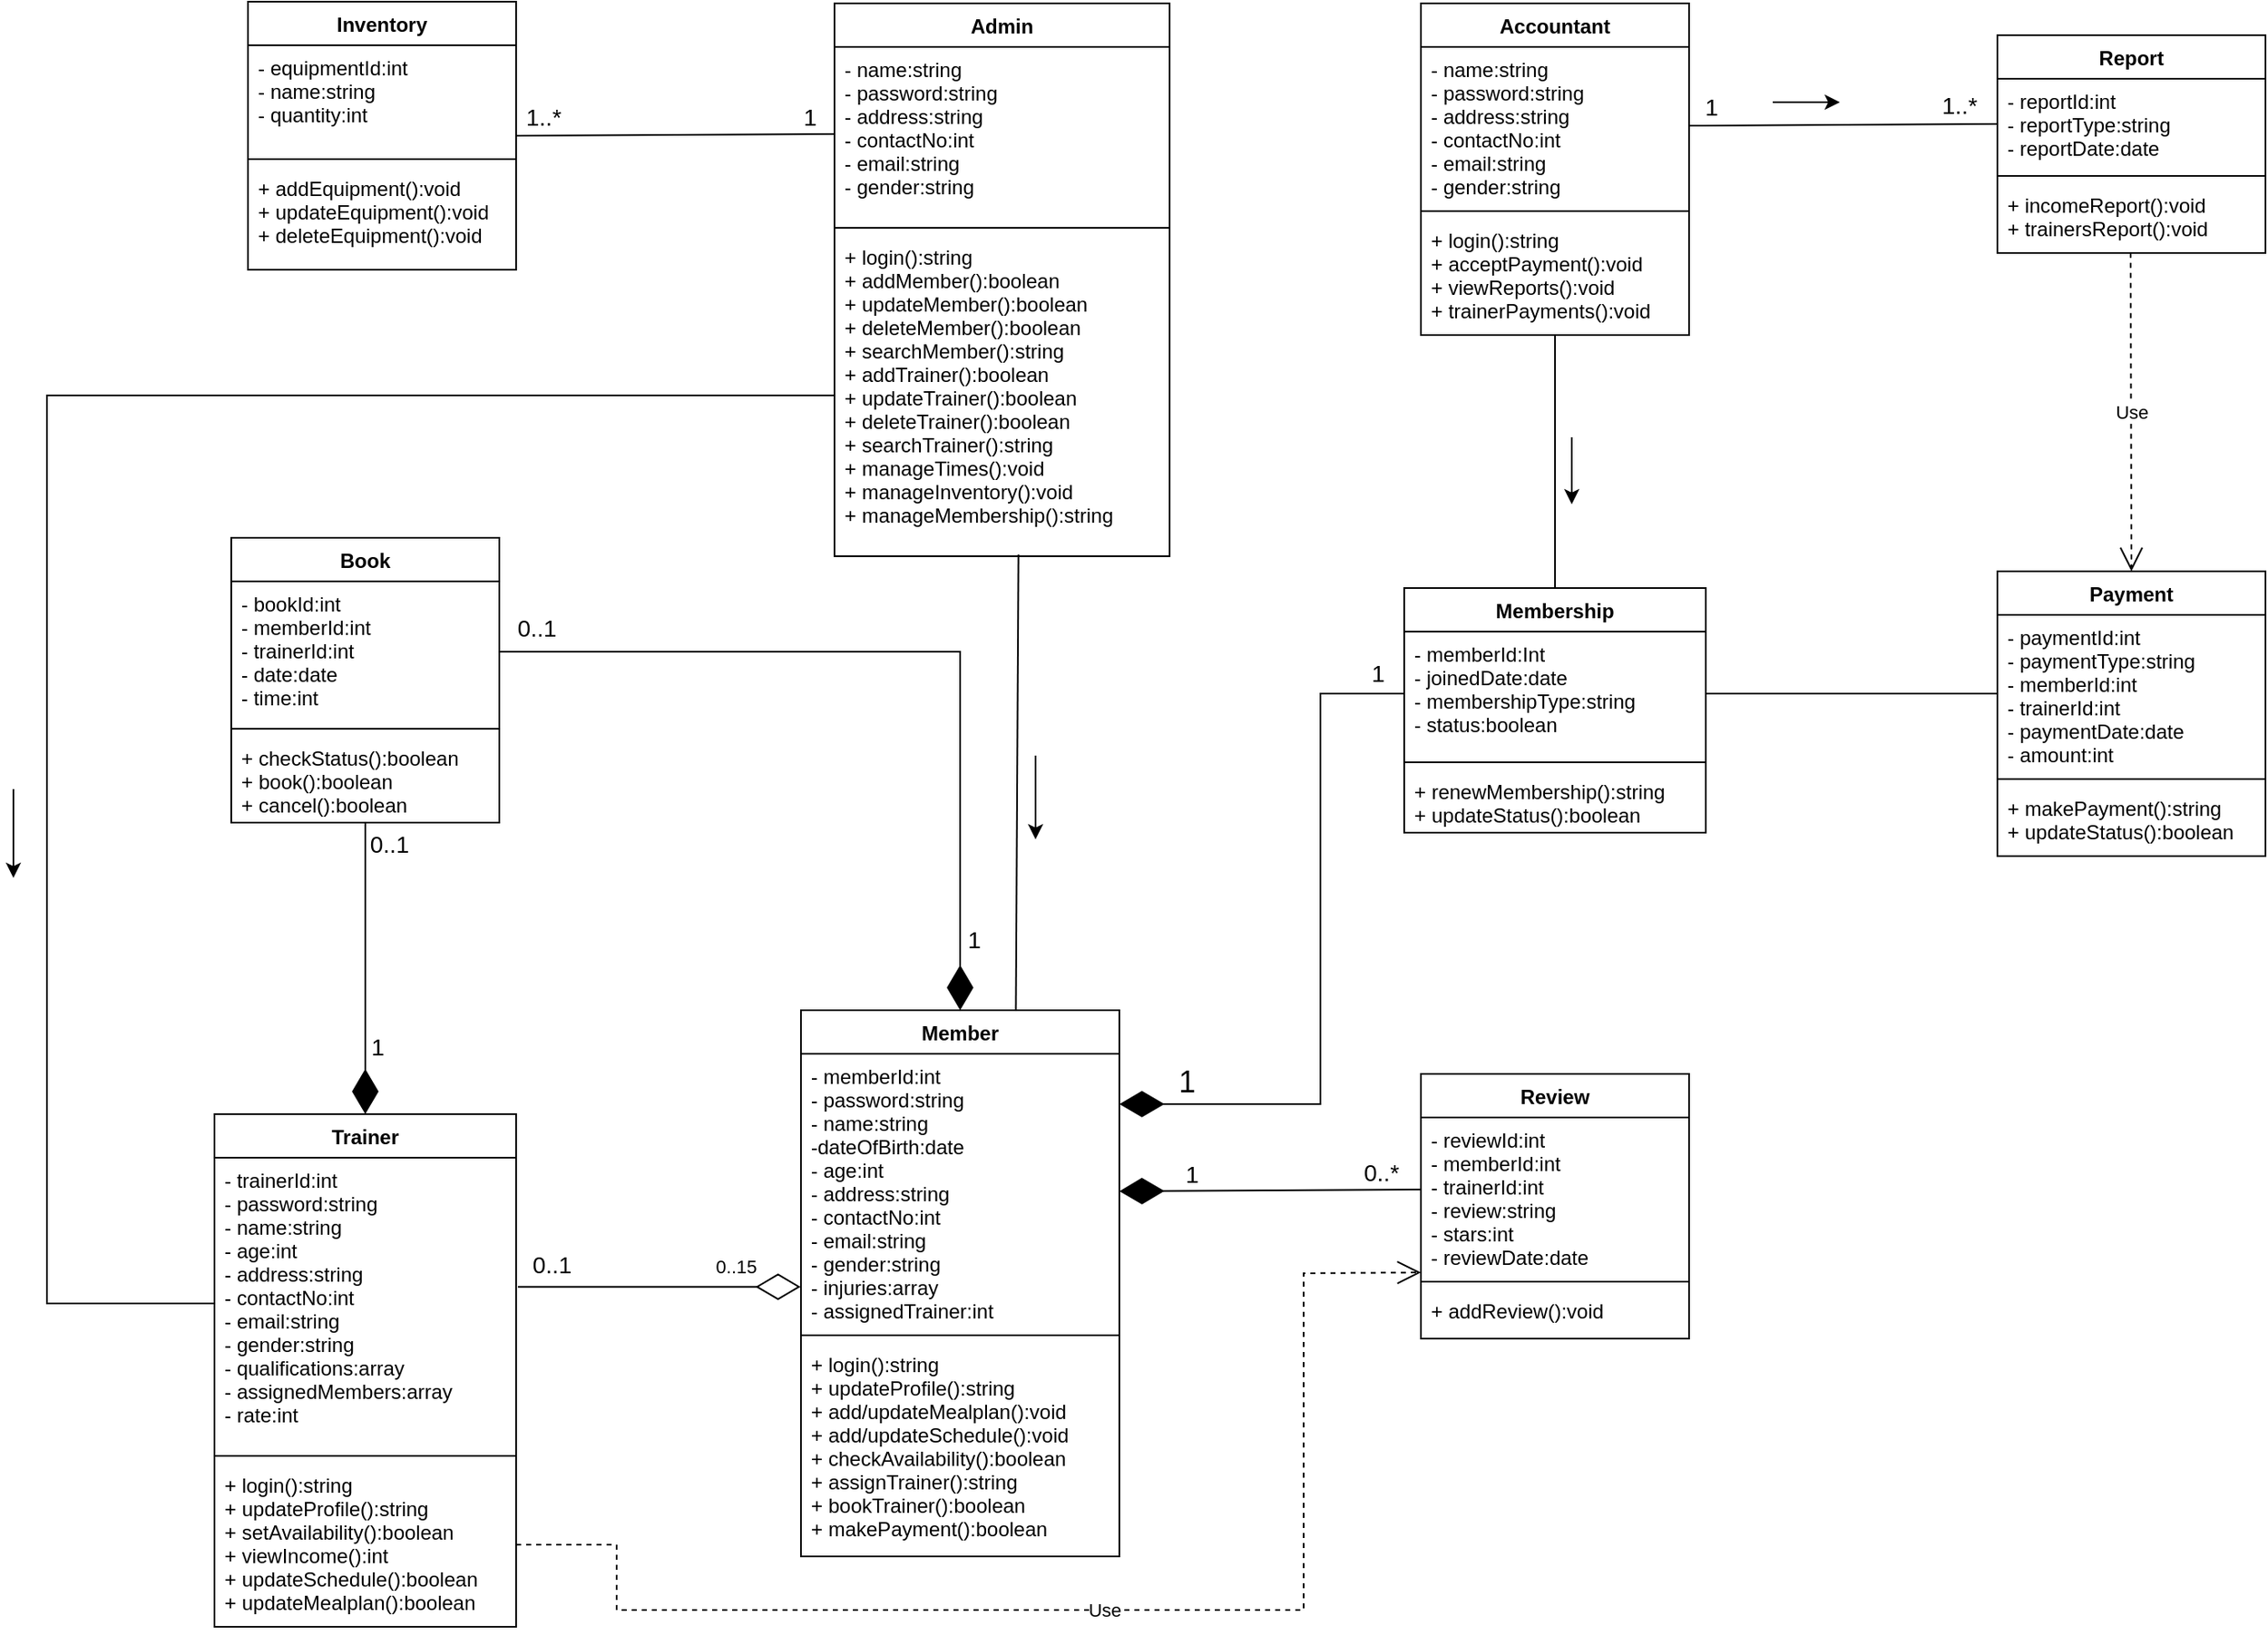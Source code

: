 <mxfile version="14.6.13" type="device"><diagram id="C5RBs43oDa-KdzZeNtuy" name="Page-1"><mxGraphModel dx="1837" dy="1664" grid="1" gridSize="10" guides="1" tooltips="1" connect="1" arrows="1" fold="1" page="1" pageScale="1" pageWidth="827" pageHeight="1169" math="0" shadow="0"><root><mxCell id="WIyWlLk6GJQsqaUBKTNV-0"/><mxCell id="WIyWlLk6GJQsqaUBKTNV-1" parent="WIyWlLk6GJQsqaUBKTNV-0"/><mxCell id="_LoHJ4wsLZvAdKed4TDE-0" value="Admin" style="swimlane;fontStyle=1;align=center;verticalAlign=top;childLayout=stackLayout;horizontal=1;startSize=26;horizontalStack=0;resizeParent=1;resizeParentMax=0;resizeLast=0;collapsible=1;marginBottom=0;" parent="WIyWlLk6GJQsqaUBKTNV-1" vertex="1"><mxGeometry x="-280" y="-169" width="200" height="330" as="geometry"/></mxCell><mxCell id="_LoHJ4wsLZvAdKed4TDE-1" value="- name:string&#10;- password:string&#10;- address:string&#10;- contactNo:int&#10;- email:string&#10;- gender:string" style="text;strokeColor=none;fillColor=none;align=left;verticalAlign=top;spacingLeft=4;spacingRight=4;overflow=hidden;rotatable=0;points=[[0,0.5],[1,0.5]];portConstraint=eastwest;" parent="_LoHJ4wsLZvAdKed4TDE-0" vertex="1"><mxGeometry y="26" width="200" height="104" as="geometry"/></mxCell><mxCell id="_LoHJ4wsLZvAdKed4TDE-2" value="" style="line;strokeWidth=1;fillColor=none;align=left;verticalAlign=middle;spacingTop=-1;spacingLeft=3;spacingRight=3;rotatable=0;labelPosition=right;points=[];portConstraint=eastwest;" parent="_LoHJ4wsLZvAdKed4TDE-0" vertex="1"><mxGeometry y="130" width="200" height="8" as="geometry"/></mxCell><mxCell id="_LoHJ4wsLZvAdKed4TDE-3" value="+ login():string&#10;+ addMember():boolean&#10;+ updateMember():boolean&#10;+ deleteMember():boolean&#10;+ searchMember():string&#10;+ addTrainer():boolean&#10;+ updateTrainer():boolean&#10;+ deleteTrainer():boolean&#10;+ searchTrainer():string&#10;+ manageTimes():void&#10;+ manageInventory():void&#10;+ manageMembership():string&#10;" style="text;strokeColor=none;fillColor=none;align=left;verticalAlign=top;spacingLeft=4;spacingRight=4;overflow=hidden;rotatable=0;points=[[0,0.5],[1,0.5]];portConstraint=eastwest;" parent="_LoHJ4wsLZvAdKed4TDE-0" vertex="1"><mxGeometry y="138" width="200" height="192" as="geometry"/></mxCell><mxCell id="_LoHJ4wsLZvAdKed4TDE-8" value="Accountant" style="swimlane;fontStyle=1;align=center;verticalAlign=top;childLayout=stackLayout;horizontal=1;startSize=26;horizontalStack=0;resizeParent=1;resizeParentMax=0;resizeLast=0;collapsible=1;marginBottom=0;" parent="WIyWlLk6GJQsqaUBKTNV-1" vertex="1"><mxGeometry x="70" y="-169" width="160" height="198" as="geometry"/></mxCell><mxCell id="_LoHJ4wsLZvAdKed4TDE-9" value="- name:string&#10;- password:string&#10;- address:string&#10;- contactNo:int&#10;- email:string&#10;- gender:string" style="text;strokeColor=none;fillColor=none;align=left;verticalAlign=top;spacingLeft=4;spacingRight=4;overflow=hidden;rotatable=0;points=[[0,0.5],[1,0.5]];portConstraint=eastwest;" parent="_LoHJ4wsLZvAdKed4TDE-8" vertex="1"><mxGeometry y="26" width="160" height="94" as="geometry"/></mxCell><mxCell id="_LoHJ4wsLZvAdKed4TDE-10" value="" style="line;strokeWidth=1;fillColor=none;align=left;verticalAlign=middle;spacingTop=-1;spacingLeft=3;spacingRight=3;rotatable=0;labelPosition=right;points=[];portConstraint=eastwest;" parent="_LoHJ4wsLZvAdKed4TDE-8" vertex="1"><mxGeometry y="120" width="160" height="8" as="geometry"/></mxCell><mxCell id="_LoHJ4wsLZvAdKed4TDE-11" value="+ login():string&#10;+ acceptPayment():void&#10;+ viewReports():void&#10;+ trainerPayments():void" style="text;strokeColor=none;fillColor=none;align=left;verticalAlign=top;spacingLeft=4;spacingRight=4;overflow=hidden;rotatable=0;points=[[0,0.5],[1,0.5]];portConstraint=eastwest;" parent="_LoHJ4wsLZvAdKed4TDE-8" vertex="1"><mxGeometry y="128" width="160" height="70" as="geometry"/></mxCell><mxCell id="_LoHJ4wsLZvAdKed4TDE-12" value="Trainer" style="swimlane;fontStyle=1;align=center;verticalAlign=top;childLayout=stackLayout;horizontal=1;startSize=26;horizontalStack=0;resizeParent=1;resizeParentMax=0;resizeLast=0;collapsible=1;marginBottom=0;" parent="WIyWlLk6GJQsqaUBKTNV-1" vertex="1"><mxGeometry x="-650" y="494" width="180" height="306" as="geometry"/></mxCell><mxCell id="_LoHJ4wsLZvAdKed4TDE-13" value="- trainerId:int&#10;- password:string&#10;- name:string&#10;- age:int&#10;- address:string&#10;- contactNo:int&#10;- email:string&#10;- gender:string&#10;- qualifications:array&#10;- assignedMembers:array&#10;- rate:int" style="text;strokeColor=none;fillColor=none;align=left;verticalAlign=top;spacingLeft=4;spacingRight=4;overflow=hidden;rotatable=0;points=[[0,0.5],[1,0.5]];portConstraint=eastwest;" parent="_LoHJ4wsLZvAdKed4TDE-12" vertex="1"><mxGeometry y="26" width="180" height="174" as="geometry"/></mxCell><mxCell id="_LoHJ4wsLZvAdKed4TDE-14" value="" style="line;strokeWidth=1;fillColor=none;align=left;verticalAlign=middle;spacingTop=-1;spacingLeft=3;spacingRight=3;rotatable=0;labelPosition=right;points=[];portConstraint=eastwest;" parent="_LoHJ4wsLZvAdKed4TDE-12" vertex="1"><mxGeometry y="200" width="180" height="8" as="geometry"/></mxCell><mxCell id="_LoHJ4wsLZvAdKed4TDE-15" value="+ login():string&#10;+ updateProfile():string&#10;+ setAvailability():boolean&#10;+ viewIncome():int&#10;+ updateSchedule():boolean&#10;+ updateMealplan():boolean&#10;" style="text;strokeColor=none;fillColor=none;align=left;verticalAlign=top;spacingLeft=4;spacingRight=4;overflow=hidden;rotatable=0;points=[[0,0.5],[1,0.5]];portConstraint=eastwest;" parent="_LoHJ4wsLZvAdKed4TDE-12" vertex="1"><mxGeometry y="208" width="180" height="98" as="geometry"/></mxCell><mxCell id="_LoHJ4wsLZvAdKed4TDE-16" value="Member" style="swimlane;fontStyle=1;align=center;verticalAlign=top;childLayout=stackLayout;horizontal=1;startSize=26;horizontalStack=0;resizeParent=1;resizeParentMax=0;resizeLast=0;collapsible=1;marginBottom=0;" parent="WIyWlLk6GJQsqaUBKTNV-1" vertex="1"><mxGeometry x="-300" y="432" width="190" height="326" as="geometry"/></mxCell><mxCell id="_LoHJ4wsLZvAdKed4TDE-17" value="- memberId:int&#10;- password:string&#10;- name:string&#10;-dateOfBirth:date&#10;- age:int&#10;- address:string&#10;- contactNo:int&#10;- email:string&#10;- gender:string&#10;- injuries:array&#10;- assignedTrainer:int" style="text;strokeColor=none;fillColor=none;align=left;verticalAlign=top;spacingLeft=4;spacingRight=4;overflow=hidden;rotatable=0;points=[[0,0.5],[1,0.5]];portConstraint=eastwest;" parent="_LoHJ4wsLZvAdKed4TDE-16" vertex="1"><mxGeometry y="26" width="190" height="164" as="geometry"/></mxCell><mxCell id="_LoHJ4wsLZvAdKed4TDE-18" value="" style="line;strokeWidth=1;fillColor=none;align=left;verticalAlign=middle;spacingTop=-1;spacingLeft=3;spacingRight=3;rotatable=0;labelPosition=right;points=[];portConstraint=eastwest;" parent="_LoHJ4wsLZvAdKed4TDE-16" vertex="1"><mxGeometry y="190" width="190" height="8" as="geometry"/></mxCell><mxCell id="_LoHJ4wsLZvAdKed4TDE-19" value="+ login():string&#10;+ updateProfile():string&#10;+ add/updateMealplan():void&#10;+ add/updateSchedule():void&#10;+ checkAvailability():boolean&#10;+ assignTrainer():string&#10;+ bookTrainer():boolean&#10;+ makePayment():boolean&#10;" style="text;strokeColor=none;fillColor=none;align=left;verticalAlign=top;spacingLeft=4;spacingRight=4;overflow=hidden;rotatable=0;points=[[0,0.5],[1,0.5]];portConstraint=eastwest;" parent="_LoHJ4wsLZvAdKed4TDE-16" vertex="1"><mxGeometry y="198" width="190" height="128" as="geometry"/></mxCell><mxCell id="_LoHJ4wsLZvAdKed4TDE-20" value="Membership" style="swimlane;fontStyle=1;align=center;verticalAlign=top;childLayout=stackLayout;horizontal=1;startSize=26;horizontalStack=0;resizeParent=1;resizeParentMax=0;resizeLast=0;collapsible=1;marginBottom=0;" parent="WIyWlLk6GJQsqaUBKTNV-1" vertex="1"><mxGeometry x="60" y="180" width="180" height="146" as="geometry"/></mxCell><mxCell id="_LoHJ4wsLZvAdKed4TDE-21" value="- memberId:Int&#10;- joinedDate:date&#10;- membershipType:string&#10;- status:boolean&#10;" style="text;strokeColor=none;fillColor=none;align=left;verticalAlign=top;spacingLeft=4;spacingRight=4;overflow=hidden;rotatable=0;points=[[0,0.5],[1,0.5]];portConstraint=eastwest;" parent="_LoHJ4wsLZvAdKed4TDE-20" vertex="1"><mxGeometry y="26" width="180" height="74" as="geometry"/></mxCell><mxCell id="_LoHJ4wsLZvAdKed4TDE-22" value="" style="line;strokeWidth=1;fillColor=none;align=left;verticalAlign=middle;spacingTop=-1;spacingLeft=3;spacingRight=3;rotatable=0;labelPosition=right;points=[];portConstraint=eastwest;" parent="_LoHJ4wsLZvAdKed4TDE-20" vertex="1"><mxGeometry y="100" width="180" height="8" as="geometry"/></mxCell><mxCell id="_LoHJ4wsLZvAdKed4TDE-23" value="+ renewMembership():string&#10;+ updateStatus():boolean&#10;" style="text;strokeColor=none;fillColor=none;align=left;verticalAlign=top;spacingLeft=4;spacingRight=4;overflow=hidden;rotatable=0;points=[[0,0.5],[1,0.5]];portConstraint=eastwest;" parent="_LoHJ4wsLZvAdKed4TDE-20" vertex="1"><mxGeometry y="108" width="180" height="38" as="geometry"/></mxCell><mxCell id="_LoHJ4wsLZvAdKed4TDE-24" value="Book" style="swimlane;fontStyle=1;align=center;verticalAlign=top;childLayout=stackLayout;horizontal=1;startSize=26;horizontalStack=0;resizeParent=1;resizeParentMax=0;resizeLast=0;collapsible=1;marginBottom=0;" parent="WIyWlLk6GJQsqaUBKTNV-1" vertex="1"><mxGeometry x="-640" y="150" width="160" height="170" as="geometry"/></mxCell><mxCell id="_LoHJ4wsLZvAdKed4TDE-25" value="- bookId:int&#10;- memberId:int&#10;- trainerId:int&#10;- date:date&#10;- time:int&#10;" style="text;strokeColor=none;fillColor=none;align=left;verticalAlign=top;spacingLeft=4;spacingRight=4;overflow=hidden;rotatable=0;points=[[0,0.5],[1,0.5]];portConstraint=eastwest;" parent="_LoHJ4wsLZvAdKed4TDE-24" vertex="1"><mxGeometry y="26" width="160" height="84" as="geometry"/></mxCell><mxCell id="_LoHJ4wsLZvAdKed4TDE-26" value="" style="line;strokeWidth=1;fillColor=none;align=left;verticalAlign=middle;spacingTop=-1;spacingLeft=3;spacingRight=3;rotatable=0;labelPosition=right;points=[];portConstraint=eastwest;" parent="_LoHJ4wsLZvAdKed4TDE-24" vertex="1"><mxGeometry y="110" width="160" height="8" as="geometry"/></mxCell><mxCell id="_LoHJ4wsLZvAdKed4TDE-27" value="+ checkStatus():boolean&#10;+ book():boolean&#10;+ cancel():boolean" style="text;strokeColor=none;fillColor=none;align=left;verticalAlign=top;spacingLeft=4;spacingRight=4;overflow=hidden;rotatable=0;points=[[0,0.5],[1,0.5]];portConstraint=eastwest;" parent="_LoHJ4wsLZvAdKed4TDE-24" vertex="1"><mxGeometry y="118" width="160" height="52" as="geometry"/></mxCell><mxCell id="_LoHJ4wsLZvAdKed4TDE-36" value="Inventory" style="swimlane;fontStyle=1;align=center;verticalAlign=top;childLayout=stackLayout;horizontal=1;startSize=26;horizontalStack=0;resizeParent=1;resizeParentMax=0;resizeLast=0;collapsible=1;marginBottom=0;" parent="WIyWlLk6GJQsqaUBKTNV-1" vertex="1"><mxGeometry x="-630" y="-170" width="160" height="160" as="geometry"/></mxCell><mxCell id="_LoHJ4wsLZvAdKed4TDE-37" value="- equipmentId:int&#10;- name:string&#10;- quantity:int&#10;&#10;" style="text;strokeColor=none;fillColor=none;align=left;verticalAlign=top;spacingLeft=4;spacingRight=4;overflow=hidden;rotatable=0;points=[[0,0.5],[1,0.5]];portConstraint=eastwest;" parent="_LoHJ4wsLZvAdKed4TDE-36" vertex="1"><mxGeometry y="26" width="160" height="64" as="geometry"/></mxCell><mxCell id="_LoHJ4wsLZvAdKed4TDE-38" value="" style="line;strokeWidth=1;fillColor=none;align=left;verticalAlign=middle;spacingTop=-1;spacingLeft=3;spacingRight=3;rotatable=0;labelPosition=right;points=[];portConstraint=eastwest;" parent="_LoHJ4wsLZvAdKed4TDE-36" vertex="1"><mxGeometry y="90" width="160" height="8" as="geometry"/></mxCell><mxCell id="_LoHJ4wsLZvAdKed4TDE-39" value="+ addEquipment():void&#10;+ updateEquipment():void&#10;+ deleteEquipment():void" style="text;strokeColor=none;fillColor=none;align=left;verticalAlign=top;spacingLeft=4;spacingRight=4;overflow=hidden;rotatable=0;points=[[0,0.5],[1,0.5]];portConstraint=eastwest;" parent="_LoHJ4wsLZvAdKed4TDE-36" vertex="1"><mxGeometry y="98" width="160" height="62" as="geometry"/></mxCell><mxCell id="_LoHJ4wsLZvAdKed4TDE-40" value="Report" style="swimlane;fontStyle=1;align=center;verticalAlign=top;childLayout=stackLayout;horizontal=1;startSize=26;horizontalStack=0;resizeParent=1;resizeParentMax=0;resizeLast=0;collapsible=1;marginBottom=0;" parent="WIyWlLk6GJQsqaUBKTNV-1" vertex="1"><mxGeometry x="414" y="-150" width="160" height="130" as="geometry"/></mxCell><mxCell id="_LoHJ4wsLZvAdKed4TDE-41" value="- reportId:int&#10;- reportType:string&#10;- reportDate:date" style="text;strokeColor=none;fillColor=none;align=left;verticalAlign=top;spacingLeft=4;spacingRight=4;overflow=hidden;rotatable=0;points=[[0,0.5],[1,0.5]];portConstraint=eastwest;" parent="_LoHJ4wsLZvAdKed4TDE-40" vertex="1"><mxGeometry y="26" width="160" height="54" as="geometry"/></mxCell><mxCell id="_LoHJ4wsLZvAdKed4TDE-42" value="" style="line;strokeWidth=1;fillColor=none;align=left;verticalAlign=middle;spacingTop=-1;spacingLeft=3;spacingRight=3;rotatable=0;labelPosition=right;points=[];portConstraint=eastwest;" parent="_LoHJ4wsLZvAdKed4TDE-40" vertex="1"><mxGeometry y="80" width="160" height="8" as="geometry"/></mxCell><mxCell id="_LoHJ4wsLZvAdKed4TDE-43" value="+ incomeReport():void&#10;+ trainersReport():void&#10;" style="text;strokeColor=none;fillColor=none;align=left;verticalAlign=top;spacingLeft=4;spacingRight=4;overflow=hidden;rotatable=0;points=[[0,0.5],[1,0.5]];portConstraint=eastwest;" parent="_LoHJ4wsLZvAdKed4TDE-40" vertex="1"><mxGeometry y="88" width="160" height="42" as="geometry"/></mxCell><mxCell id="vpbR1mOzEaZyE-zt4yeb-0" value="Review" style="swimlane;fontStyle=1;align=center;verticalAlign=top;childLayout=stackLayout;horizontal=1;startSize=26;horizontalStack=0;resizeParent=1;resizeParentMax=0;resizeLast=0;collapsible=1;marginBottom=0;" parent="WIyWlLk6GJQsqaUBKTNV-1" vertex="1"><mxGeometry x="70" y="470" width="160" height="158" as="geometry"/></mxCell><mxCell id="vpbR1mOzEaZyE-zt4yeb-1" value="- reviewId:int&#10;- memberId:int&#10;- trainerId:int&#10;- review:string&#10;- stars:int&#10;- reviewDate:date&#10;" style="text;strokeColor=none;fillColor=none;align=left;verticalAlign=top;spacingLeft=4;spacingRight=4;overflow=hidden;rotatable=0;points=[[0,0.5],[1,0.5]];portConstraint=eastwest;" parent="vpbR1mOzEaZyE-zt4yeb-0" vertex="1"><mxGeometry y="26" width="160" height="94" as="geometry"/></mxCell><mxCell id="vpbR1mOzEaZyE-zt4yeb-2" value="" style="line;strokeWidth=1;fillColor=none;align=left;verticalAlign=middle;spacingTop=-1;spacingLeft=3;spacingRight=3;rotatable=0;labelPosition=right;points=[];portConstraint=eastwest;" parent="vpbR1mOzEaZyE-zt4yeb-0" vertex="1"><mxGeometry y="120" width="160" height="8" as="geometry"/></mxCell><mxCell id="vpbR1mOzEaZyE-zt4yeb-3" value="+ addReview():void" style="text;strokeColor=none;fillColor=none;align=left;verticalAlign=top;spacingLeft=4;spacingRight=4;overflow=hidden;rotatable=0;points=[[0,0.5],[1,0.5]];portConstraint=eastwest;" parent="vpbR1mOzEaZyE-zt4yeb-0" vertex="1"><mxGeometry y="128" width="160" height="30" as="geometry"/></mxCell><mxCell id="vpbR1mOzEaZyE-zt4yeb-4" value="Payment" style="swimlane;fontStyle=1;align=center;verticalAlign=top;childLayout=stackLayout;horizontal=1;startSize=26;horizontalStack=0;resizeParent=1;resizeParentMax=0;resizeLast=0;collapsible=1;marginBottom=0;" parent="WIyWlLk6GJQsqaUBKTNV-1" vertex="1"><mxGeometry x="414" y="170" width="160" height="170" as="geometry"/></mxCell><mxCell id="vpbR1mOzEaZyE-zt4yeb-5" value="- paymentId:int&#10;- paymentType:string&#10;- memberId:int&#10;- trainerId:int&#10;- paymentDate:date&#10;- amount:int" style="text;strokeColor=none;fillColor=none;align=left;verticalAlign=top;spacingLeft=4;spacingRight=4;overflow=hidden;rotatable=0;points=[[0,0.5],[1,0.5]];portConstraint=eastwest;" parent="vpbR1mOzEaZyE-zt4yeb-4" vertex="1"><mxGeometry y="26" width="160" height="94" as="geometry"/></mxCell><mxCell id="vpbR1mOzEaZyE-zt4yeb-6" value="" style="line;strokeWidth=1;fillColor=none;align=left;verticalAlign=middle;spacingTop=-1;spacingLeft=3;spacingRight=3;rotatable=0;labelPosition=right;points=[];portConstraint=eastwest;" parent="vpbR1mOzEaZyE-zt4yeb-4" vertex="1"><mxGeometry y="120" width="160" height="8" as="geometry"/></mxCell><mxCell id="vpbR1mOzEaZyE-zt4yeb-7" value="+ makePayment():string&#10;+ updateStatus():boolean" style="text;strokeColor=none;fillColor=none;align=left;verticalAlign=top;spacingLeft=4;spacingRight=4;overflow=hidden;rotatable=0;points=[[0,0.5],[1,0.5]];portConstraint=eastwest;" parent="vpbR1mOzEaZyE-zt4yeb-4" vertex="1"><mxGeometry y="128" width="160" height="42" as="geometry"/></mxCell><mxCell id="vpbR1mOzEaZyE-zt4yeb-8" value="" style="endArrow=none;html=1;exitX=1;exitY=0.5;exitDx=0;exitDy=0;entryX=0;entryY=0.5;entryDx=0;entryDy=0;" parent="WIyWlLk6GJQsqaUBKTNV-1" source="_LoHJ4wsLZvAdKed4TDE-36" target="_LoHJ4wsLZvAdKed4TDE-1" edge="1"><mxGeometry width="50" height="50" relative="1" as="geometry"><mxPoint x="60" y="259" as="sourcePoint"/><mxPoint x="110" y="209" as="targetPoint"/></mxGeometry></mxCell><mxCell id="vpbR1mOzEaZyE-zt4yeb-9" value="&lt;font style=&quot;font-size: 14px&quot;&gt;1&lt;/font&gt;" style="edgeLabel;html=1;align=center;verticalAlign=middle;resizable=0;points=[];" parent="vpbR1mOzEaZyE-zt4yeb-8" vertex="1" connectable="0"><mxGeometry x="0.839" y="6" relative="1" as="geometry"><mxPoint y="-4" as="offset"/></mxGeometry></mxCell><mxCell id="vpbR1mOzEaZyE-zt4yeb-10" value="&lt;font style=&quot;font-size: 14px&quot;&gt;1..*&lt;/font&gt;" style="edgeLabel;html=1;align=center;verticalAlign=middle;resizable=0;points=[];" parent="vpbR1mOzEaZyE-zt4yeb-8" vertex="1" connectable="0"><mxGeometry x="-0.838" y="8" relative="1" as="geometry"><mxPoint y="-3" as="offset"/></mxGeometry></mxCell><mxCell id="vpbR1mOzEaZyE-zt4yeb-15" value="" style="endArrow=diamondThin;endFill=1;endSize=24;html=1;entryX=1;entryY=0.5;entryDx=0;entryDy=0;" parent="WIyWlLk6GJQsqaUBKTNV-1" target="_LoHJ4wsLZvAdKed4TDE-17" edge="1"><mxGeometry width="160" relative="1" as="geometry"><mxPoint x="70" y="539" as="sourcePoint"/><mxPoint x="120" y="530" as="targetPoint"/></mxGeometry></mxCell><mxCell id="vpbR1mOzEaZyE-zt4yeb-16" value="&lt;font style=&quot;font-size: 14px&quot;&gt;1&lt;/font&gt;" style="edgeLabel;html=1;align=center;verticalAlign=middle;resizable=0;points=[];" parent="vpbR1mOzEaZyE-zt4yeb-15" vertex="1" connectable="0"><mxGeometry x="0.526" y="-1" relative="1" as="geometry"><mxPoint y="-9" as="offset"/></mxGeometry></mxCell><mxCell id="vpbR1mOzEaZyE-zt4yeb-17" value="&lt;font style=&quot;font-size: 14px&quot;&gt;0..*&lt;/font&gt;" style="edgeLabel;html=1;align=center;verticalAlign=middle;resizable=0;points=[];" parent="vpbR1mOzEaZyE-zt4yeb-15" vertex="1" connectable="0"><mxGeometry x="-0.825" relative="1" as="geometry"><mxPoint x="-8" y="-10" as="offset"/></mxGeometry></mxCell><mxCell id="vpbR1mOzEaZyE-zt4yeb-18" value="Use" style="endArrow=open;endSize=12;dashed=1;html=1;exitX=1;exitY=0.5;exitDx=0;exitDy=0;entryX=0;entryY=0.75;entryDx=0;entryDy=0;rounded=0;" parent="WIyWlLk6GJQsqaUBKTNV-1" source="_LoHJ4wsLZvAdKed4TDE-15" target="vpbR1mOzEaZyE-zt4yeb-0" edge="1"><mxGeometry width="160" relative="1" as="geometry"><mxPoint x="-140" y="710" as="sourcePoint"/><mxPoint x="20" y="710" as="targetPoint"/><Array as="points"><mxPoint x="-410" y="751"/><mxPoint x="-410" y="790"/><mxPoint y="790"/><mxPoint y="589"/></Array></mxGeometry></mxCell><mxCell id="vpbR1mOzEaZyE-zt4yeb-19" value="" style="endArrow=diamondThin;endFill=1;endSize=24;html=1;entryX=0.5;entryY=0;entryDx=0;entryDy=0;" parent="WIyWlLk6GJQsqaUBKTNV-1" target="_LoHJ4wsLZvAdKed4TDE-12" edge="1"><mxGeometry width="160" relative="1" as="geometry"><mxPoint x="-560" y="320" as="sourcePoint"/><mxPoint x="140" y="410" as="targetPoint"/></mxGeometry></mxCell><mxCell id="vpbR1mOzEaZyE-zt4yeb-21" value="&lt;font style=&quot;font-size: 14px&quot;&gt;0..1&lt;/font&gt;" style="edgeLabel;html=1;align=center;verticalAlign=middle;resizable=0;points=[];" parent="vpbR1mOzEaZyE-zt4yeb-19" vertex="1" connectable="0"><mxGeometry x="-0.904" relative="1" as="geometry"><mxPoint x="14" y="4" as="offset"/></mxGeometry></mxCell><mxCell id="vpbR1mOzEaZyE-zt4yeb-22" value="&lt;font style=&quot;font-size: 14px&quot;&gt;1&lt;/font&gt;" style="edgeLabel;html=1;align=center;verticalAlign=middle;resizable=0;points=[];" parent="vpbR1mOzEaZyE-zt4yeb-19" vertex="1" connectable="0"><mxGeometry x="0.533" y="1" relative="1" as="geometry"><mxPoint x="6" as="offset"/></mxGeometry></mxCell><mxCell id="vpbR1mOzEaZyE-zt4yeb-12" value="" style="endArrow=diamondThin;endFill=0;endSize=24;html=1;entryX=-0.001;entryY=0.848;entryDx=0;entryDy=0;exitX=1.006;exitY=0.443;exitDx=0;exitDy=0;entryPerimeter=0;exitPerimeter=0;" parent="WIyWlLk6GJQsqaUBKTNV-1" source="_LoHJ4wsLZvAdKed4TDE-13" target="_LoHJ4wsLZvAdKed4TDE-17" edge="1"><mxGeometry width="160" relative="1" as="geometry"><mxPoint x="-100" y="710" as="sourcePoint"/><mxPoint x="60" y="710" as="targetPoint"/></mxGeometry></mxCell><mxCell id="vpbR1mOzEaZyE-zt4yeb-13" value="&lt;font style=&quot;font-size: 14px&quot;&gt;0..1&lt;/font&gt;" style="edgeLabel;html=1;align=center;verticalAlign=middle;resizable=0;points=[];" parent="vpbR1mOzEaZyE-zt4yeb-12" vertex="1" connectable="0"><mxGeometry x="0.698" y="-3" relative="1" as="geometry"><mxPoint x="-124" y="-16" as="offset"/></mxGeometry></mxCell><mxCell id="vpbR1mOzEaZyE-zt4yeb-14" value="0..15" style="edgeLabel;html=1;align=center;verticalAlign=middle;resizable=0;points=[];" parent="vpbR1mOzEaZyE-zt4yeb-12" vertex="1" connectable="0"><mxGeometry x="-0.849" y="-1" relative="1" as="geometry"><mxPoint x="117" y="-13" as="offset"/></mxGeometry></mxCell><mxCell id="vpbR1mOzEaZyE-zt4yeb-20" value="" style="endArrow=diamondThin;endFill=1;endSize=24;html=1;exitX=1;exitY=0.5;exitDx=0;exitDy=0;entryX=0.5;entryY=0;entryDx=0;entryDy=0;rounded=0;" parent="WIyWlLk6GJQsqaUBKTNV-1" source="_LoHJ4wsLZvAdKed4TDE-25" target="_LoHJ4wsLZvAdKed4TDE-16" edge="1"><mxGeometry width="160" relative="1" as="geometry"><mxPoint x="-370" y="370" as="sourcePoint"/><mxPoint x="-210" y="370" as="targetPoint"/><Array as="points"><mxPoint x="-205" y="218"/></Array></mxGeometry></mxCell><mxCell id="vpbR1mOzEaZyE-zt4yeb-23" value="&lt;font style=&quot;font-size: 14px&quot;&gt;0..1&lt;/font&gt;" style="edgeLabel;html=1;align=center;verticalAlign=middle;resizable=0;points=[];" parent="vpbR1mOzEaZyE-zt4yeb-20" vertex="1" connectable="0"><mxGeometry x="-0.968" y="1" relative="1" as="geometry"><mxPoint x="14" y="-13" as="offset"/></mxGeometry></mxCell><mxCell id="vpbR1mOzEaZyE-zt4yeb-24" value="&lt;font style=&quot;font-size: 14px&quot;&gt;1&lt;/font&gt;" style="edgeLabel;html=1;align=center;verticalAlign=middle;resizable=0;points=[];" parent="vpbR1mOzEaZyE-zt4yeb-20" vertex="1" connectable="0"><mxGeometry x="0.829" y="1" relative="1" as="geometry"><mxPoint x="7" as="offset"/></mxGeometry></mxCell><mxCell id="vpbR1mOzEaZyE-zt4yeb-25" value="" style="endArrow=none;html=1;entryX=0.549;entryY=0.995;entryDx=0;entryDy=0;entryPerimeter=0;exitX=0.675;exitY=0.001;exitDx=0;exitDy=0;exitPerimeter=0;" parent="WIyWlLk6GJQsqaUBKTNV-1" source="_LoHJ4wsLZvAdKed4TDE-16" target="_LoHJ4wsLZvAdKed4TDE-3" edge="1"><mxGeometry width="50" height="50" relative="1" as="geometry"><mxPoint x="-210" y="250" as="sourcePoint"/><mxPoint x="-160" y="200" as="targetPoint"/></mxGeometry></mxCell><mxCell id="vpbR1mOzEaZyE-zt4yeb-26" value="" style="endArrow=none;html=1;entryX=0;entryY=0.5;entryDx=0;entryDy=0;exitX=0;exitY=0.5;exitDx=0;exitDy=0;rounded=0;" parent="WIyWlLk6GJQsqaUBKTNV-1" source="_LoHJ4wsLZvAdKed4TDE-13" target="_LoHJ4wsLZvAdKed4TDE-3" edge="1"><mxGeometry width="50" height="50" relative="1" as="geometry"><mxPoint x="-270" y="480" as="sourcePoint"/><mxPoint x="-220" y="430" as="targetPoint"/><Array as="points"><mxPoint x="-750" y="607"/><mxPoint x="-750" y="65"/></Array></mxGeometry></mxCell><mxCell id="vpbR1mOzEaZyE-zt4yeb-30" value="" style="endArrow=classic;html=1;" parent="WIyWlLk6GJQsqaUBKTNV-1" edge="1"><mxGeometry width="50" height="50" relative="1" as="geometry"><mxPoint x="-770" y="300" as="sourcePoint"/><mxPoint x="-770" y="353" as="targetPoint"/></mxGeometry></mxCell><mxCell id="vpbR1mOzEaZyE-zt4yeb-31" value="" style="endArrow=classic;html=1;" parent="WIyWlLk6GJQsqaUBKTNV-1" edge="1"><mxGeometry width="50" height="50" relative="1" as="geometry"><mxPoint x="-160" y="280" as="sourcePoint"/><mxPoint x="-160" y="330" as="targetPoint"/></mxGeometry></mxCell><mxCell id="vpbR1mOzEaZyE-zt4yeb-32" value="" style="endArrow=diamondThin;endFill=1;endSize=24;html=1;exitX=0;exitY=0.5;exitDx=0;exitDy=0;rounded=0;" parent="WIyWlLk6GJQsqaUBKTNV-1" source="_LoHJ4wsLZvAdKed4TDE-21" edge="1"><mxGeometry width="160" relative="1" as="geometry"><mxPoint x="80" y="350" as="sourcePoint"/><mxPoint x="-110" y="488" as="targetPoint"/><Array as="points"><mxPoint x="10" y="243"/><mxPoint x="10" y="488"/></Array></mxGeometry></mxCell><mxCell id="vpbR1mOzEaZyE-zt4yeb-33" value="&lt;font style=&quot;font-size: 14px&quot;&gt;1&lt;/font&gt;" style="edgeLabel;html=1;align=center;verticalAlign=middle;resizable=0;points=[];" parent="vpbR1mOzEaZyE-zt4yeb-32" vertex="1" connectable="0"><mxGeometry x="-0.927" y="-2" relative="1" as="geometry"><mxPoint x="-1" y="-10" as="offset"/></mxGeometry></mxCell><mxCell id="vpbR1mOzEaZyE-zt4yeb-34" value="&lt;font style=&quot;font-size: 18px&quot;&gt;1&lt;/font&gt;" style="edgeLabel;html=1;align=center;verticalAlign=middle;resizable=0;points=[];" parent="vpbR1mOzEaZyE-zt4yeb-32" vertex="1" connectable="0"><mxGeometry x="0.818" y="-1" relative="1" as="geometry"><mxPoint x="2" y="-12" as="offset"/></mxGeometry></mxCell><mxCell id="vpbR1mOzEaZyE-zt4yeb-35" value="" style="endArrow=none;html=1;exitX=0.5;exitY=0;exitDx=0;exitDy=0;entryX=0.5;entryY=1.002;entryDx=0;entryDy=0;entryPerimeter=0;" parent="WIyWlLk6GJQsqaUBKTNV-1" source="_LoHJ4wsLZvAdKed4TDE-20" target="_LoHJ4wsLZvAdKed4TDE-11" edge="1"><mxGeometry width="50" height="50" relative="1" as="geometry"><mxPoint x="230" y="90" as="sourcePoint"/><mxPoint x="280" y="40" as="targetPoint"/></mxGeometry></mxCell><mxCell id="vpbR1mOzEaZyE-zt4yeb-37" value="" style="endArrow=none;html=1;exitX=1;exitY=0.5;exitDx=0;exitDy=0;entryX=0;entryY=0.5;entryDx=0;entryDy=0;" parent="WIyWlLk6GJQsqaUBKTNV-1" source="_LoHJ4wsLZvAdKed4TDE-21" target="vpbR1mOzEaZyE-zt4yeb-5" edge="1"><mxGeometry width="50" height="50" relative="1" as="geometry"><mxPoint x="280" y="320" as="sourcePoint"/><mxPoint x="330" y="270" as="targetPoint"/></mxGeometry></mxCell><mxCell id="vpbR1mOzEaZyE-zt4yeb-38" value="" style="endArrow=none;html=1;entryX=1;entryY=0.5;entryDx=0;entryDy=0;exitX=0;exitY=0.5;exitDx=0;exitDy=0;" parent="WIyWlLk6GJQsqaUBKTNV-1" source="_LoHJ4wsLZvAdKed4TDE-41" target="_LoHJ4wsLZvAdKed4TDE-9" edge="1"><mxGeometry width="50" height="50" relative="1" as="geometry"><mxPoint x="80" y="100" as="sourcePoint"/><mxPoint x="130" y="50" as="targetPoint"/></mxGeometry></mxCell><mxCell id="vpbR1mOzEaZyE-zt4yeb-43" value="&lt;font style=&quot;font-size: 14px&quot;&gt;1..*&lt;/font&gt;" style="edgeLabel;html=1;align=center;verticalAlign=middle;resizable=0;points=[];" parent="vpbR1mOzEaZyE-zt4yeb-38" vertex="1" connectable="0"><mxGeometry x="-0.863" relative="1" as="geometry"><mxPoint x="-11" y="-11" as="offset"/></mxGeometry></mxCell><mxCell id="vpbR1mOzEaZyE-zt4yeb-44" value="&lt;font style=&quot;font-size: 14px&quot;&gt;1&lt;/font&gt;" style="edgeLabel;html=1;align=center;verticalAlign=middle;resizable=0;points=[];" parent="vpbR1mOzEaZyE-zt4yeb-38" vertex="1" connectable="0"><mxGeometry x="0.88" y="-1" relative="1" as="geometry"><mxPoint x="2" y="-10" as="offset"/></mxGeometry></mxCell><mxCell id="vpbR1mOzEaZyE-zt4yeb-40" value="Use" style="endArrow=open;endSize=12;dashed=1;html=1;exitX=0.497;exitY=0.997;exitDx=0;exitDy=0;exitPerimeter=0;entryX=0.5;entryY=0;entryDx=0;entryDy=0;" parent="WIyWlLk6GJQsqaUBKTNV-1" source="_LoHJ4wsLZvAdKed4TDE-43" target="vpbR1mOzEaZyE-zt4yeb-4" edge="1"><mxGeometry width="160" relative="1" as="geometry"><mxPoint x="240" y="120" as="sourcePoint"/><mxPoint x="400" y="120" as="targetPoint"/></mxGeometry></mxCell><mxCell id="vpbR1mOzEaZyE-zt4yeb-41" value="" style="endArrow=classic;html=1;" parent="WIyWlLk6GJQsqaUBKTNV-1" edge="1"><mxGeometry width="50" height="50" relative="1" as="geometry"><mxPoint x="280" y="-110" as="sourcePoint"/><mxPoint x="320" y="-110" as="targetPoint"/></mxGeometry></mxCell><mxCell id="vpbR1mOzEaZyE-zt4yeb-42" value="" style="endArrow=classic;html=1;" parent="WIyWlLk6GJQsqaUBKTNV-1" edge="1"><mxGeometry width="50" height="50" relative="1" as="geometry"><mxPoint x="160" y="90.0" as="sourcePoint"/><mxPoint x="160" y="130" as="targetPoint"/></mxGeometry></mxCell></root></mxGraphModel></diagram></mxfile>